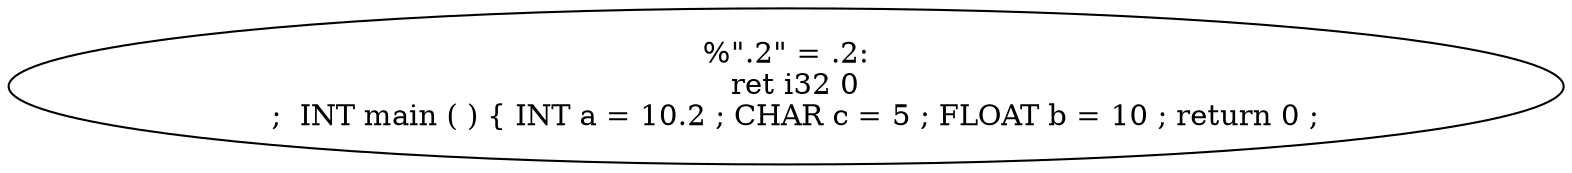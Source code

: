 digraph AST {
  "139136230918368" [label="%\".2\" = .2:
  ret i32 0
  ;  INT main ( ) { INT a = 10.2 ; CHAR c = 5 ; FLOAT b = 10 ; return 0 ;"];
}
